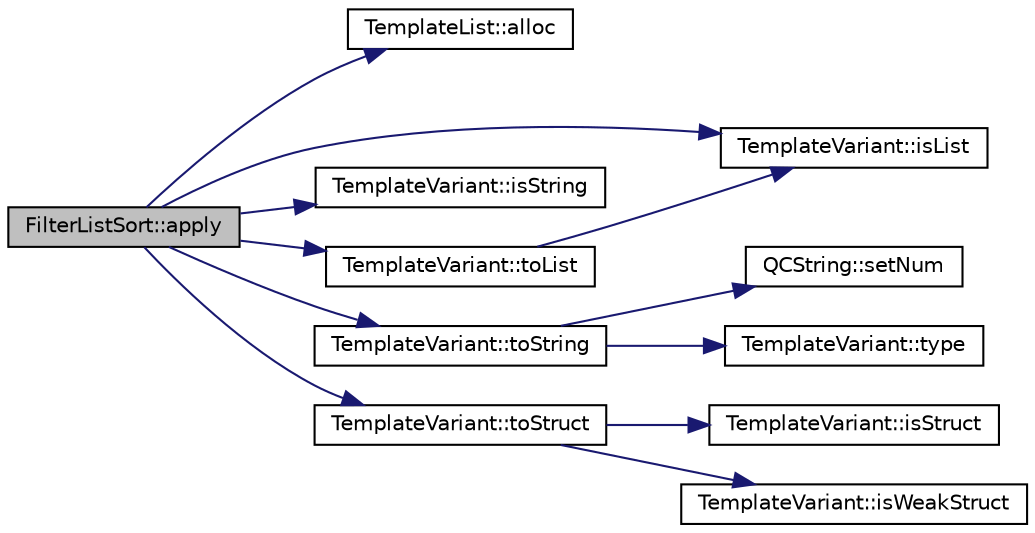 digraph "FilterListSort::apply"
{
 // LATEX_PDF_SIZE
  edge [fontname="Helvetica",fontsize="10",labelfontname="Helvetica",labelfontsize="10"];
  node [fontname="Helvetica",fontsize="10",shape=record];
  rankdir="LR";
  Node1 [label="FilterListSort::apply",height=0.2,width=0.4,color="black", fillcolor="grey75", style="filled", fontcolor="black",tooltip=" "];
  Node1 -> Node2 [color="midnightblue",fontsize="10",style="solid",fontname="Helvetica"];
  Node2 [label="TemplateList::alloc",height=0.2,width=0.4,color="black", fillcolor="white", style="filled",URL="$classTemplateList.html#a6840730b8664bc08ef26924fa1cd76b9",tooltip=" "];
  Node1 -> Node3 [color="midnightblue",fontsize="10",style="solid",fontname="Helvetica"];
  Node3 [label="TemplateVariant::isList",height=0.2,width=0.4,color="black", fillcolor="white", style="filled",URL="$classTemplateVariant.html#aab08b440a5a394f068baea34bc63afa4",tooltip=" "];
  Node1 -> Node4 [color="midnightblue",fontsize="10",style="solid",fontname="Helvetica"];
  Node4 [label="TemplateVariant::isString",height=0.2,width=0.4,color="black", fillcolor="white", style="filled",URL="$classTemplateVariant.html#a58289f012fe2d5afa506ed4ce14e2b41",tooltip=" "];
  Node1 -> Node5 [color="midnightblue",fontsize="10",style="solid",fontname="Helvetica"];
  Node5 [label="TemplateVariant::toList",height=0.2,width=0.4,color="black", fillcolor="white", style="filled",URL="$classTemplateVariant.html#aa4c2ddd3b4bc32df5df3a83ea9cf5a0b",tooltip=" "];
  Node5 -> Node3 [color="midnightblue",fontsize="10",style="solid",fontname="Helvetica"];
  Node1 -> Node6 [color="midnightblue",fontsize="10",style="solid",fontname="Helvetica"];
  Node6 [label="TemplateVariant::toString",height=0.2,width=0.4,color="black", fillcolor="white", style="filled",URL="$classTemplateVariant.html#ab03869d8a226d83614fca23902b0facd",tooltip=" "];
  Node6 -> Node7 [color="midnightblue",fontsize="10",style="solid",fontname="Helvetica"];
  Node7 [label="QCString::setNum",height=0.2,width=0.4,color="black", fillcolor="white", style="filled",URL="$classQCString.html#a87d2bfa3fcbf407c32fab784df368b2d",tooltip=" "];
  Node6 -> Node8 [color="midnightblue",fontsize="10",style="solid",fontname="Helvetica"];
  Node8 [label="TemplateVariant::type",height=0.2,width=0.4,color="black", fillcolor="white", style="filled",URL="$classTemplateVariant.html#ae72935537eb622046af7dfb2026f83f9",tooltip=" "];
  Node1 -> Node9 [color="midnightblue",fontsize="10",style="solid",fontname="Helvetica"];
  Node9 [label="TemplateVariant::toStruct",height=0.2,width=0.4,color="black", fillcolor="white", style="filled",URL="$classTemplateVariant.html#a33115f5750646b55d70d01acbce41736",tooltip=" "];
  Node9 -> Node10 [color="midnightblue",fontsize="10",style="solid",fontname="Helvetica"];
  Node10 [label="TemplateVariant::isStruct",height=0.2,width=0.4,color="black", fillcolor="white", style="filled",URL="$classTemplateVariant.html#ab4ab896cf40ecfda655b5e38ca8bbf59",tooltip=" "];
  Node9 -> Node11 [color="midnightblue",fontsize="10",style="solid",fontname="Helvetica"];
  Node11 [label="TemplateVariant::isWeakStruct",height=0.2,width=0.4,color="black", fillcolor="white", style="filled",URL="$classTemplateVariant.html#a42b71b208c3b33b545b9245e5f8859ad",tooltip=" "];
}
